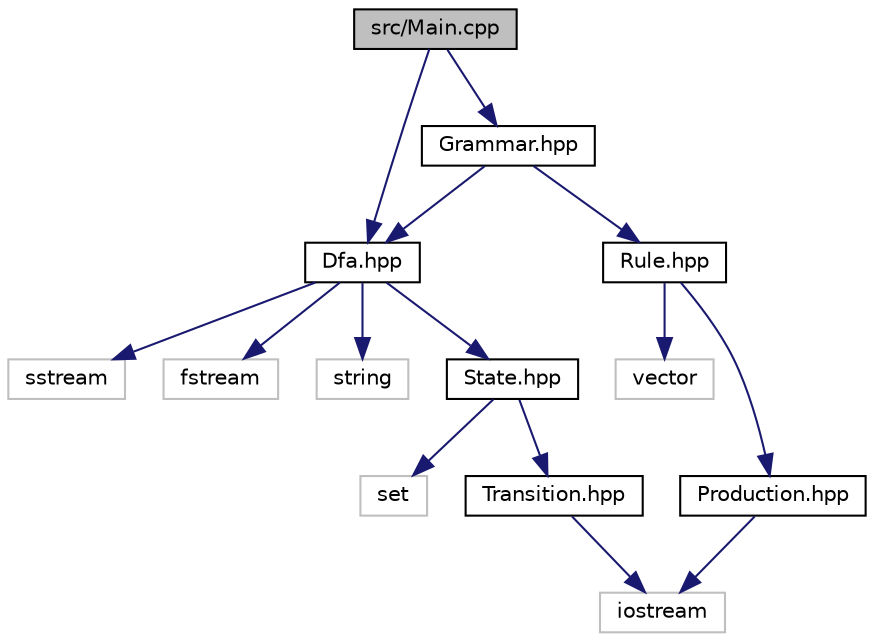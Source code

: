 digraph "src/Main.cpp"
{
  edge [fontname="Helvetica",fontsize="10",labelfontname="Helvetica",labelfontsize="10"];
  node [fontname="Helvetica",fontsize="10",shape=record];
  Node1 [label="src/Main.cpp",height=0.2,width=0.4,color="black", fillcolor="grey75", style="filled", fontcolor="black"];
  Node1 -> Node2 [color="midnightblue",fontsize="10",style="solid"];
  Node2 [label="Dfa.hpp",height=0.2,width=0.4,color="black", fillcolor="white", style="filled",URL="$Dfa_8hpp_source.html"];
  Node2 -> Node3 [color="midnightblue",fontsize="10",style="solid"];
  Node3 [label="sstream",height=0.2,width=0.4,color="grey75", fillcolor="white", style="filled"];
  Node2 -> Node4 [color="midnightblue",fontsize="10",style="solid"];
  Node4 [label="fstream",height=0.2,width=0.4,color="grey75", fillcolor="white", style="filled"];
  Node2 -> Node5 [color="midnightblue",fontsize="10",style="solid"];
  Node5 [label="string",height=0.2,width=0.4,color="grey75", fillcolor="white", style="filled"];
  Node2 -> Node6 [color="midnightblue",fontsize="10",style="solid"];
  Node6 [label="State.hpp",height=0.2,width=0.4,color="black", fillcolor="white", style="filled",URL="$State_8hpp_source.html"];
  Node6 -> Node7 [color="midnightblue",fontsize="10",style="solid"];
  Node7 [label="set",height=0.2,width=0.4,color="grey75", fillcolor="white", style="filled"];
  Node6 -> Node8 [color="midnightblue",fontsize="10",style="solid"];
  Node8 [label="Transition.hpp",height=0.2,width=0.4,color="black", fillcolor="white", style="filled",URL="$Transition_8hpp_source.html"];
  Node8 -> Node9 [color="midnightblue",fontsize="10",style="solid"];
  Node9 [label="iostream",height=0.2,width=0.4,color="grey75", fillcolor="white", style="filled"];
  Node1 -> Node10 [color="midnightblue",fontsize="10",style="solid"];
  Node10 [label="Grammar.hpp",height=0.2,width=0.4,color="black", fillcolor="white", style="filled",URL="$Grammar_8hpp_source.html"];
  Node10 -> Node11 [color="midnightblue",fontsize="10",style="solid"];
  Node11 [label="Rule.hpp",height=0.2,width=0.4,color="black", fillcolor="white", style="filled",URL="$Rule_8hpp_source.html"];
  Node11 -> Node12 [color="midnightblue",fontsize="10",style="solid"];
  Node12 [label="vector",height=0.2,width=0.4,color="grey75", fillcolor="white", style="filled"];
  Node11 -> Node13 [color="midnightblue",fontsize="10",style="solid"];
  Node13 [label="Production.hpp",height=0.2,width=0.4,color="black", fillcolor="white", style="filled",URL="$Production_8hpp_source.html"];
  Node13 -> Node9 [color="midnightblue",fontsize="10",style="solid"];
  Node10 -> Node2 [color="midnightblue",fontsize="10",style="solid"];
}
